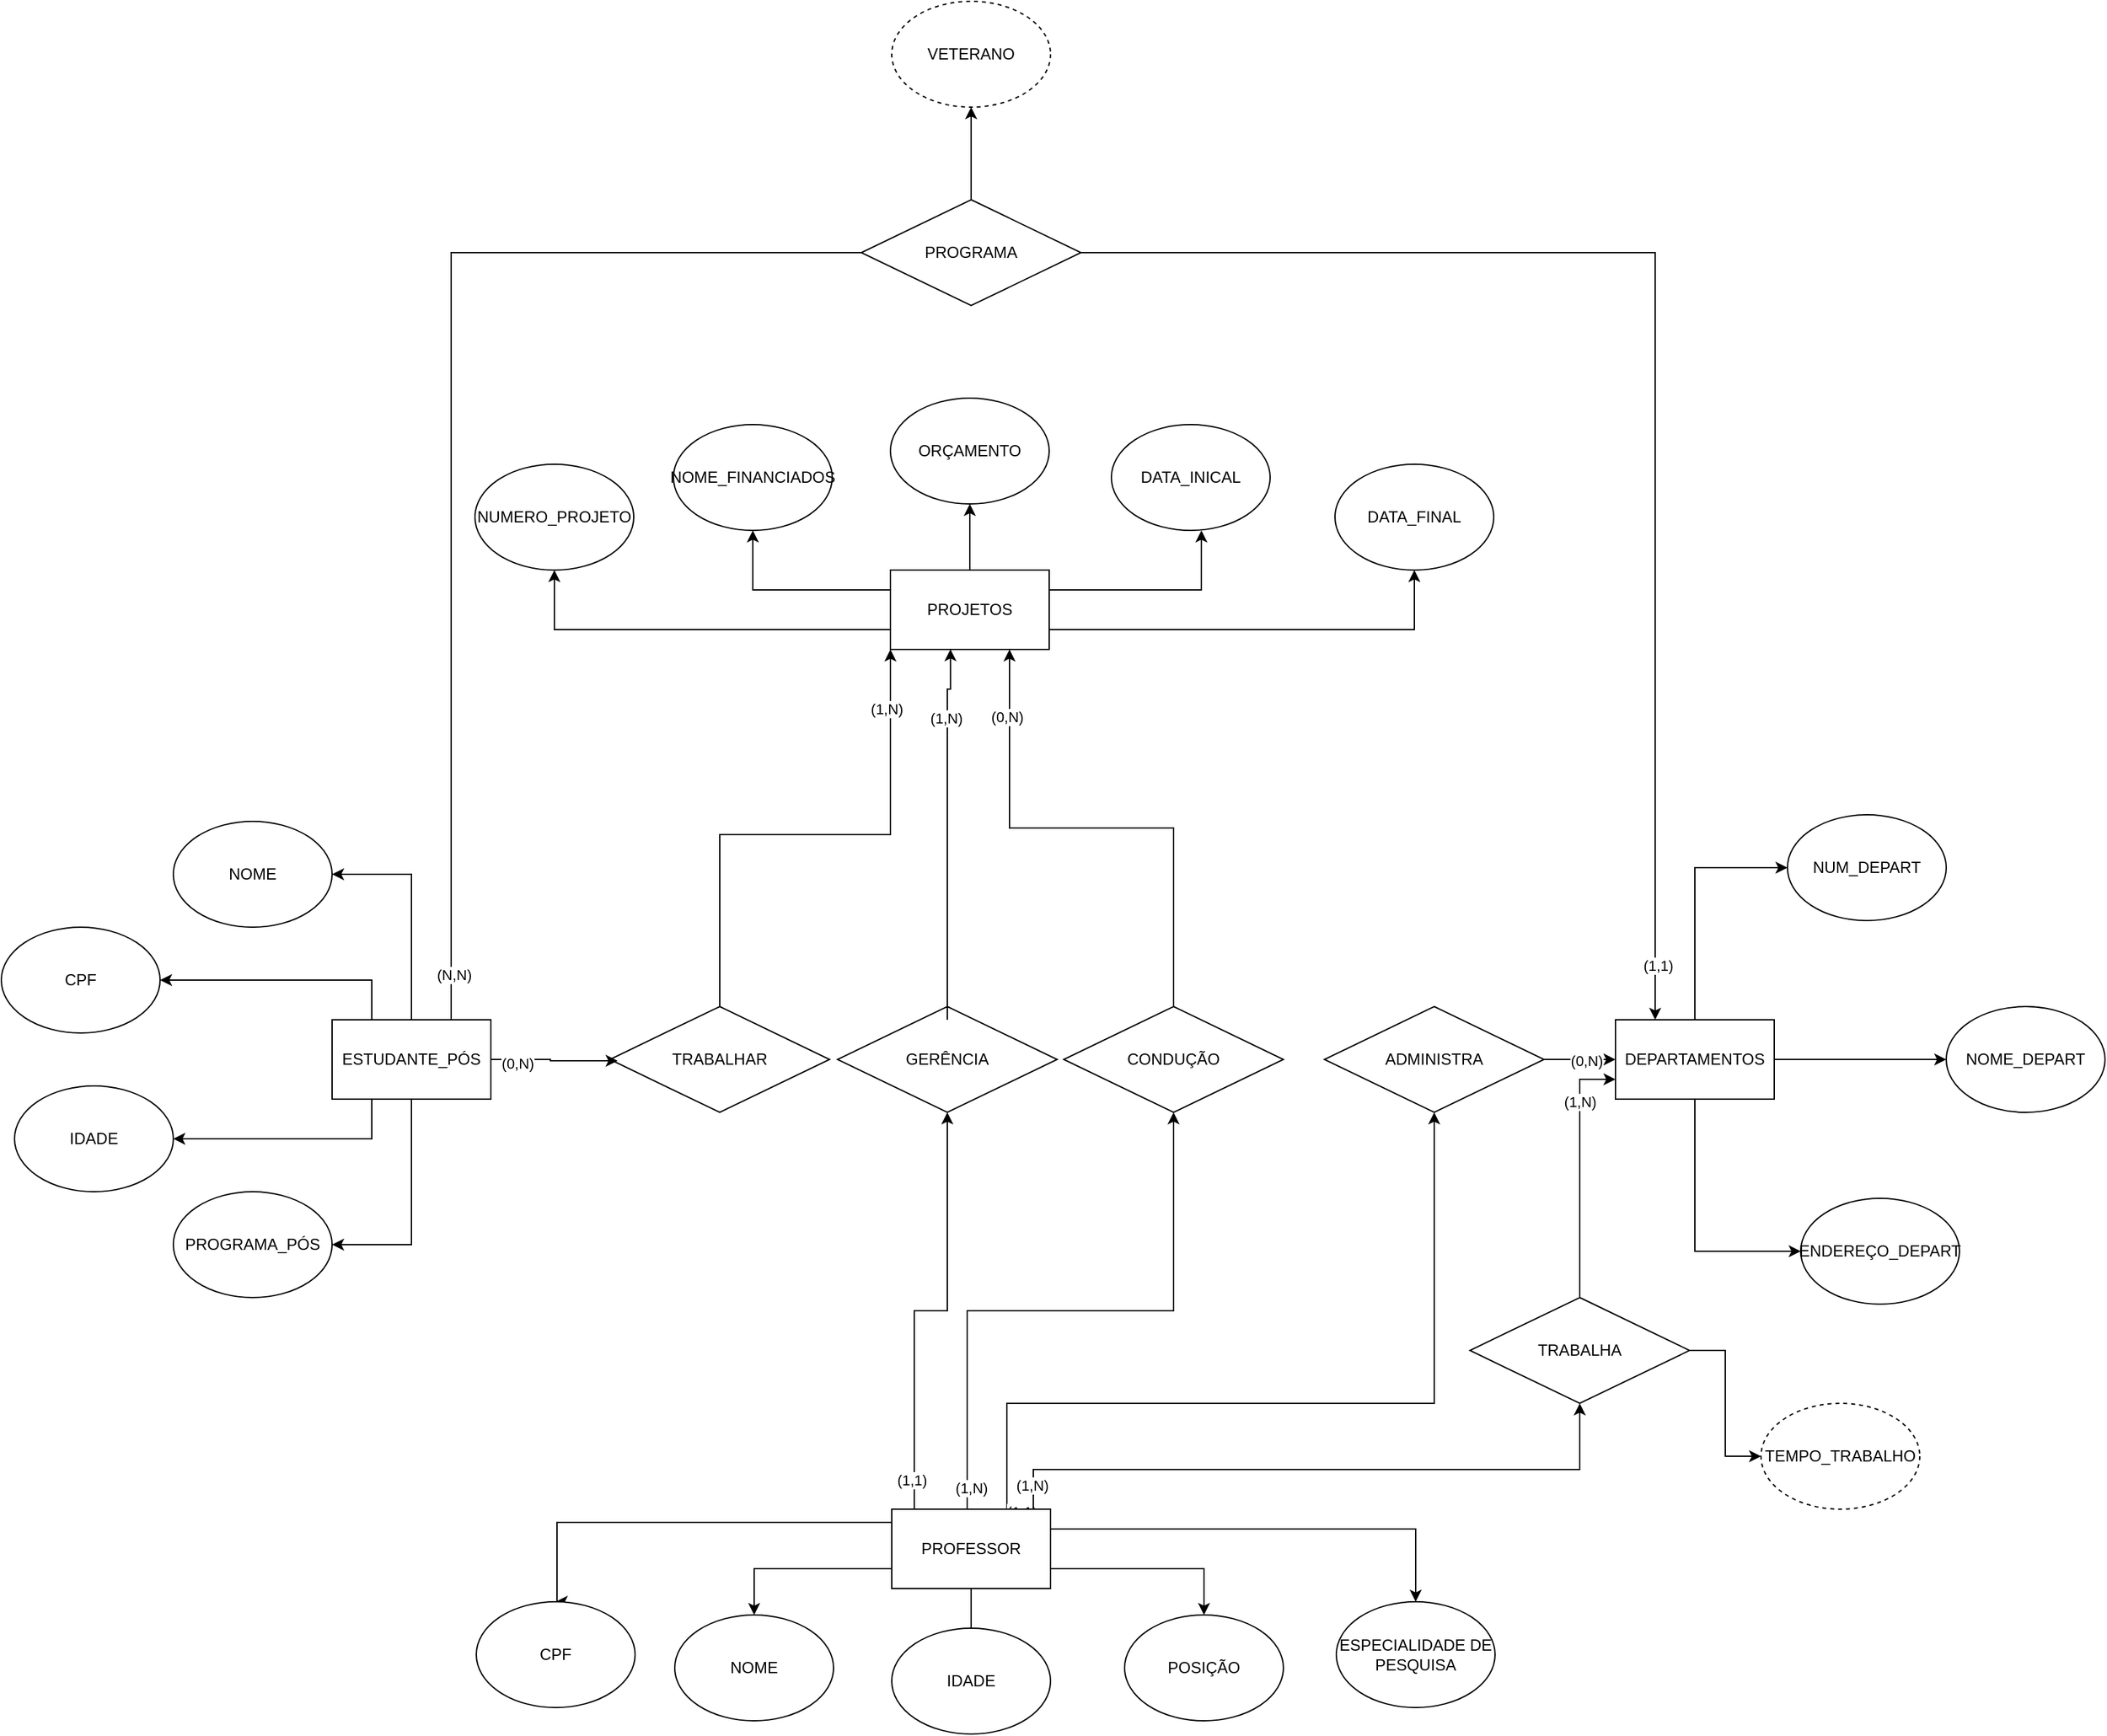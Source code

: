 <mxfile version="22.0.8" type="github">
  <diagram id="C5RBs43oDa-KdzZeNtuy" name="Page-1">
    <mxGraphModel dx="2336" dy="1984" grid="1" gridSize="10" guides="1" tooltips="1" connect="1" arrows="1" fold="1" page="1" pageScale="1" pageWidth="827" pageHeight="1169" math="0" shadow="0">
      <root>
        <mxCell id="WIyWlLk6GJQsqaUBKTNV-0" />
        <mxCell id="WIyWlLk6GJQsqaUBKTNV-1" parent="WIyWlLk6GJQsqaUBKTNV-0" />
        <mxCell id="wZlOc1_NLlanQc9pzDve-1" style="edgeStyle=orthogonalEdgeStyle;rounded=0;orthogonalLoop=1;jettySize=auto;html=1;" edge="1" parent="WIyWlLk6GJQsqaUBKTNV-1" source="wZlOc1_NLlanQc9pzDve-0">
          <mxGeometry relative="1" as="geometry">
            <mxPoint x="89" y="610" as="targetPoint" />
            <Array as="points">
              <mxPoint x="90" y="550" />
            </Array>
          </mxGeometry>
        </mxCell>
        <mxCell id="wZlOc1_NLlanQc9pzDve-5" style="edgeStyle=orthogonalEdgeStyle;rounded=0;orthogonalLoop=1;jettySize=auto;html=1;exitX=0;exitY=0.75;exitDx=0;exitDy=0;entryX=0.5;entryY=0;entryDx=0;entryDy=0;" edge="1" parent="WIyWlLk6GJQsqaUBKTNV-1" source="wZlOc1_NLlanQc9pzDve-0" target="wZlOc1_NLlanQc9pzDve-4">
          <mxGeometry relative="1" as="geometry" />
        </mxCell>
        <mxCell id="wZlOc1_NLlanQc9pzDve-7" value="" style="edgeStyle=orthogonalEdgeStyle;rounded=0;orthogonalLoop=1;jettySize=auto;html=1;" edge="1" parent="WIyWlLk6GJQsqaUBKTNV-1" source="wZlOc1_NLlanQc9pzDve-0">
          <mxGeometry relative="1" as="geometry">
            <mxPoint x="403" y="670" as="targetPoint" />
          </mxGeometry>
        </mxCell>
        <mxCell id="wZlOc1_NLlanQc9pzDve-12" style="edgeStyle=orthogonalEdgeStyle;rounded=0;orthogonalLoop=1;jettySize=auto;html=1;exitX=1;exitY=0.25;exitDx=0;exitDy=0;" edge="1" parent="WIyWlLk6GJQsqaUBKTNV-1" source="wZlOc1_NLlanQc9pzDve-0" target="wZlOc1_NLlanQc9pzDve-11">
          <mxGeometry relative="1" as="geometry" />
        </mxCell>
        <mxCell id="wZlOc1_NLlanQc9pzDve-13" style="edgeStyle=orthogonalEdgeStyle;rounded=0;orthogonalLoop=1;jettySize=auto;html=1;exitX=1;exitY=0.75;exitDx=0;exitDy=0;entryX=0.5;entryY=0;entryDx=0;entryDy=0;" edge="1" parent="WIyWlLk6GJQsqaUBKTNV-1" source="wZlOc1_NLlanQc9pzDve-0" target="wZlOc1_NLlanQc9pzDve-10">
          <mxGeometry relative="1" as="geometry" />
        </mxCell>
        <mxCell id="wZlOc1_NLlanQc9pzDve-42" style="edgeStyle=orthogonalEdgeStyle;rounded=0;orthogonalLoop=1;jettySize=auto;html=1;exitX=0.75;exitY=0;exitDx=0;exitDy=0;entryX=0.5;entryY=1;entryDx=0;entryDy=0;" edge="1" parent="WIyWlLk6GJQsqaUBKTNV-1" source="wZlOc1_NLlanQc9pzDve-0" target="wZlOc1_NLlanQc9pzDve-41">
          <mxGeometry relative="1" as="geometry">
            <Array as="points">
              <mxPoint x="400" y="540" />
              <mxPoint x="400" y="390" />
              <mxPoint x="556" y="390" />
            </Array>
          </mxGeometry>
        </mxCell>
        <mxCell id="wZlOc1_NLlanQc9pzDve-44" value="&lt;div&gt;(1,N)&lt;/div&gt;" style="edgeLabel;html=1;align=center;verticalAlign=middle;resizable=0;points=[];" vertex="1" connectable="0" parent="wZlOc1_NLlanQc9pzDve-42">
          <mxGeometry x="-0.795" y="-3" relative="1" as="geometry">
            <mxPoint y="1" as="offset" />
          </mxGeometry>
        </mxCell>
        <mxCell id="wZlOc1_NLlanQc9pzDve-95" style="edgeStyle=orthogonalEdgeStyle;rounded=0;orthogonalLoop=1;jettySize=auto;html=1;exitX=1;exitY=0;exitDx=0;exitDy=0;entryX=0.5;entryY=1;entryDx=0;entryDy=0;" edge="1" parent="WIyWlLk6GJQsqaUBKTNV-1" source="wZlOc1_NLlanQc9pzDve-0" target="wZlOc1_NLlanQc9pzDve-92">
          <mxGeometry relative="1" as="geometry">
            <Array as="points">
              <mxPoint x="430" y="540" />
              <mxPoint x="430" y="460" />
              <mxPoint x="753" y="460" />
            </Array>
          </mxGeometry>
        </mxCell>
        <mxCell id="wZlOc1_NLlanQc9pzDve-96" value="(1,1)" style="edgeLabel;html=1;align=center;verticalAlign=middle;resizable=0;points=[];" vertex="1" connectable="0" parent="wZlOc1_NLlanQc9pzDve-95">
          <mxGeometry x="-0.932" y="2" relative="1" as="geometry">
            <mxPoint as="offset" />
          </mxGeometry>
        </mxCell>
        <mxCell id="wZlOc1_NLlanQc9pzDve-100" style="edgeStyle=orthogonalEdgeStyle;rounded=0;orthogonalLoop=1;jettySize=auto;html=1;" edge="1" parent="WIyWlLk6GJQsqaUBKTNV-1" source="wZlOc1_NLlanQc9pzDve-0" target="wZlOc1_NLlanQc9pzDve-36">
          <mxGeometry relative="1" as="geometry">
            <Array as="points">
              <mxPoint x="360" y="390" />
              <mxPoint x="385" y="390" />
            </Array>
          </mxGeometry>
        </mxCell>
        <mxCell id="wZlOc1_NLlanQc9pzDve-117" value="(1,1)" style="edgeLabel;html=1;align=center;verticalAlign=middle;resizable=0;points=[];" vertex="1" connectable="0" parent="wZlOc1_NLlanQc9pzDve-100">
          <mxGeometry x="-0.865" y="2" relative="1" as="geometry">
            <mxPoint as="offset" />
          </mxGeometry>
        </mxCell>
        <mxCell id="wZlOc1_NLlanQc9pzDve-102" style="edgeStyle=orthogonalEdgeStyle;rounded=0;orthogonalLoop=1;jettySize=auto;html=1;entryX=0.5;entryY=1;entryDx=0;entryDy=0;" edge="1" parent="WIyWlLk6GJQsqaUBKTNV-1" source="wZlOc1_NLlanQc9pzDve-0" target="wZlOc1_NLlanQc9pzDve-103">
          <mxGeometry relative="1" as="geometry">
            <mxPoint x="880" y="480" as="targetPoint" />
            <Array as="points">
              <mxPoint x="450" y="510" />
              <mxPoint x="863" y="510" />
            </Array>
          </mxGeometry>
        </mxCell>
        <mxCell id="wZlOc1_NLlanQc9pzDve-105" value="(1,N)" style="edgeLabel;html=1;align=center;verticalAlign=middle;resizable=0;points=[];" vertex="1" connectable="0" parent="wZlOc1_NLlanQc9pzDve-102">
          <mxGeometry x="-0.927" y="1" relative="1" as="geometry">
            <mxPoint as="offset" />
          </mxGeometry>
        </mxCell>
        <mxCell id="wZlOc1_NLlanQc9pzDve-0" value="PROFESSOR" style="rounded=0;whiteSpace=wrap;html=1;" vertex="1" parent="WIyWlLk6GJQsqaUBKTNV-1">
          <mxGeometry x="343" y="540" width="120" height="60" as="geometry" />
        </mxCell>
        <mxCell id="wZlOc1_NLlanQc9pzDve-2" value="CPF" style="ellipse;whiteSpace=wrap;html=1;" vertex="1" parent="WIyWlLk6GJQsqaUBKTNV-1">
          <mxGeometry x="29" y="610" width="120" height="80" as="geometry" />
        </mxCell>
        <mxCell id="wZlOc1_NLlanQc9pzDve-4" value="&lt;div&gt;NOME&lt;/div&gt;" style="ellipse;whiteSpace=wrap;html=1;" vertex="1" parent="WIyWlLk6GJQsqaUBKTNV-1">
          <mxGeometry x="179" y="620" width="120" height="80" as="geometry" />
        </mxCell>
        <mxCell id="wZlOc1_NLlanQc9pzDve-8" value="IDADE" style="ellipse;whiteSpace=wrap;html=1;" vertex="1" parent="WIyWlLk6GJQsqaUBKTNV-1">
          <mxGeometry x="343" y="630" width="120" height="80" as="geometry" />
        </mxCell>
        <mxCell id="wZlOc1_NLlanQc9pzDve-10" value="POSIÇÃO" style="ellipse;whiteSpace=wrap;html=1;" vertex="1" parent="WIyWlLk6GJQsqaUBKTNV-1">
          <mxGeometry x="519" y="620" width="120" height="80" as="geometry" />
        </mxCell>
        <mxCell id="wZlOc1_NLlanQc9pzDve-11" value="ESPECIALIDADE DE PESQUISA" style="ellipse;whiteSpace=wrap;html=1;" vertex="1" parent="WIyWlLk6GJQsqaUBKTNV-1">
          <mxGeometry x="679" y="610" width="120" height="80" as="geometry" />
        </mxCell>
        <mxCell id="wZlOc1_NLlanQc9pzDve-21" style="edgeStyle=orthogonalEdgeStyle;rounded=0;orthogonalLoop=1;jettySize=auto;html=1;exitX=1;exitY=0.75;exitDx=0;exitDy=0;entryX=0.5;entryY=1;entryDx=0;entryDy=0;" edge="1" parent="WIyWlLk6GJQsqaUBKTNV-1" source="wZlOc1_NLlanQc9pzDve-14" target="wZlOc1_NLlanQc9pzDve-20">
          <mxGeometry relative="1" as="geometry" />
        </mxCell>
        <mxCell id="wZlOc1_NLlanQc9pzDve-23" style="edgeStyle=orthogonalEdgeStyle;rounded=0;orthogonalLoop=1;jettySize=auto;html=1;exitX=0.5;exitY=0;exitDx=0;exitDy=0;entryX=0.5;entryY=1;entryDx=0;entryDy=0;" edge="1" parent="WIyWlLk6GJQsqaUBKTNV-1" source="wZlOc1_NLlanQc9pzDve-14" target="wZlOc1_NLlanQc9pzDve-18">
          <mxGeometry relative="1" as="geometry" />
        </mxCell>
        <mxCell id="wZlOc1_NLlanQc9pzDve-24" style="edgeStyle=orthogonalEdgeStyle;rounded=0;orthogonalLoop=1;jettySize=auto;html=1;exitX=0;exitY=0.25;exitDx=0;exitDy=0;entryX=0.5;entryY=1;entryDx=0;entryDy=0;" edge="1" parent="WIyWlLk6GJQsqaUBKTNV-1" source="wZlOc1_NLlanQc9pzDve-14" target="wZlOc1_NLlanQc9pzDve-17">
          <mxGeometry relative="1" as="geometry" />
        </mxCell>
        <mxCell id="wZlOc1_NLlanQc9pzDve-25" style="edgeStyle=orthogonalEdgeStyle;rounded=0;orthogonalLoop=1;jettySize=auto;html=1;exitX=0;exitY=0.75;exitDx=0;exitDy=0;entryX=0.5;entryY=1;entryDx=0;entryDy=0;" edge="1" parent="WIyWlLk6GJQsqaUBKTNV-1" source="wZlOc1_NLlanQc9pzDve-14" target="wZlOc1_NLlanQc9pzDve-15">
          <mxGeometry relative="1" as="geometry" />
        </mxCell>
        <mxCell id="wZlOc1_NLlanQc9pzDve-43" style="edgeStyle=orthogonalEdgeStyle;rounded=0;orthogonalLoop=1;jettySize=auto;html=1;exitX=0.5;exitY=0;exitDx=0;exitDy=0;entryX=0.75;entryY=1;entryDx=0;entryDy=0;" edge="1" parent="WIyWlLk6GJQsqaUBKTNV-1" source="wZlOc1_NLlanQc9pzDve-41" target="wZlOc1_NLlanQc9pzDve-14">
          <mxGeometry relative="1" as="geometry" />
        </mxCell>
        <mxCell id="wZlOc1_NLlanQc9pzDve-45" value="(0,N)" style="edgeLabel;html=1;align=center;verticalAlign=middle;resizable=0;points=[];" vertex="1" connectable="0" parent="wZlOc1_NLlanQc9pzDve-43">
          <mxGeometry x="-0.746" y="2" relative="1" as="geometry">
            <mxPoint x="-124" y="-169" as="offset" />
          </mxGeometry>
        </mxCell>
        <mxCell id="wZlOc1_NLlanQc9pzDve-14" value="PROJETOS" style="rounded=0;whiteSpace=wrap;html=1;" vertex="1" parent="WIyWlLk6GJQsqaUBKTNV-1">
          <mxGeometry x="342" y="-170" width="120" height="60" as="geometry" />
        </mxCell>
        <mxCell id="wZlOc1_NLlanQc9pzDve-15" value="NUMERO_PROJETO" style="ellipse;whiteSpace=wrap;html=1;" vertex="1" parent="WIyWlLk6GJQsqaUBKTNV-1">
          <mxGeometry x="28" y="-250" width="120" height="80" as="geometry" />
        </mxCell>
        <mxCell id="wZlOc1_NLlanQc9pzDve-17" value="NOME_FINANCIADOS" style="ellipse;whiteSpace=wrap;html=1;" vertex="1" parent="WIyWlLk6GJQsqaUBKTNV-1">
          <mxGeometry x="178" y="-280" width="120" height="80" as="geometry" />
        </mxCell>
        <mxCell id="wZlOc1_NLlanQc9pzDve-18" value="ORÇAMENTO" style="ellipse;whiteSpace=wrap;html=1;" vertex="1" parent="WIyWlLk6GJQsqaUBKTNV-1">
          <mxGeometry x="342" y="-300" width="120" height="80" as="geometry" />
        </mxCell>
        <mxCell id="wZlOc1_NLlanQc9pzDve-19" value="DATA_INICAL" style="ellipse;whiteSpace=wrap;html=1;" vertex="1" parent="WIyWlLk6GJQsqaUBKTNV-1">
          <mxGeometry x="509" y="-280" width="120" height="80" as="geometry" />
        </mxCell>
        <mxCell id="wZlOc1_NLlanQc9pzDve-20" value="DATA_FINAL" style="ellipse;whiteSpace=wrap;html=1;" vertex="1" parent="WIyWlLk6GJQsqaUBKTNV-1">
          <mxGeometry x="678" y="-250" width="120" height="80" as="geometry" />
        </mxCell>
        <mxCell id="wZlOc1_NLlanQc9pzDve-22" style="edgeStyle=orthogonalEdgeStyle;rounded=0;orthogonalLoop=1;jettySize=auto;html=1;exitX=1;exitY=0.25;exitDx=0;exitDy=0;entryX=0.567;entryY=1;entryDx=0;entryDy=0;entryPerimeter=0;" edge="1" parent="WIyWlLk6GJQsqaUBKTNV-1" source="wZlOc1_NLlanQc9pzDve-14" target="wZlOc1_NLlanQc9pzDve-19">
          <mxGeometry relative="1" as="geometry" />
        </mxCell>
        <mxCell id="wZlOc1_NLlanQc9pzDve-31" style="edgeStyle=orthogonalEdgeStyle;rounded=0;orthogonalLoop=1;jettySize=auto;html=1;entryX=1;entryY=0.5;entryDx=0;entryDy=0;" edge="1" parent="WIyWlLk6GJQsqaUBKTNV-1" source="wZlOc1_NLlanQc9pzDve-26" target="wZlOc1_NLlanQc9pzDve-28">
          <mxGeometry relative="1" as="geometry" />
        </mxCell>
        <mxCell id="wZlOc1_NLlanQc9pzDve-32" style="edgeStyle=orthogonalEdgeStyle;rounded=0;orthogonalLoop=1;jettySize=auto;html=1;exitX=0.25;exitY=0;exitDx=0;exitDy=0;entryX=1;entryY=0.5;entryDx=0;entryDy=0;" edge="1" parent="WIyWlLk6GJQsqaUBKTNV-1" source="wZlOc1_NLlanQc9pzDve-26" target="wZlOc1_NLlanQc9pzDve-27">
          <mxGeometry relative="1" as="geometry" />
        </mxCell>
        <mxCell id="wZlOc1_NLlanQc9pzDve-33" style="edgeStyle=orthogonalEdgeStyle;rounded=0;orthogonalLoop=1;jettySize=auto;html=1;exitX=0.25;exitY=1;exitDx=0;exitDy=0;entryX=1;entryY=0.5;entryDx=0;entryDy=0;" edge="1" parent="WIyWlLk6GJQsqaUBKTNV-1" source="wZlOc1_NLlanQc9pzDve-26" target="wZlOc1_NLlanQc9pzDve-29">
          <mxGeometry relative="1" as="geometry" />
        </mxCell>
        <mxCell id="wZlOc1_NLlanQc9pzDve-34" style="edgeStyle=orthogonalEdgeStyle;rounded=0;orthogonalLoop=1;jettySize=auto;html=1;exitX=0.5;exitY=1;exitDx=0;exitDy=0;entryX=1;entryY=0.5;entryDx=0;entryDy=0;" edge="1" parent="WIyWlLk6GJQsqaUBKTNV-1" source="wZlOc1_NLlanQc9pzDve-26" target="wZlOc1_NLlanQc9pzDve-30">
          <mxGeometry relative="1" as="geometry" />
        </mxCell>
        <mxCell id="wZlOc1_NLlanQc9pzDve-110" style="edgeStyle=orthogonalEdgeStyle;rounded=0;orthogonalLoop=1;jettySize=auto;html=1;exitX=0.75;exitY=0;exitDx=0;exitDy=0;entryX=0.75;entryY=1;entryDx=0;entryDy=0;" edge="1" parent="WIyWlLk6GJQsqaUBKTNV-1" source="wZlOc1_NLlanQc9pzDve-26" target="wZlOc1_NLlanQc9pzDve-86">
          <mxGeometry relative="1" as="geometry">
            <mxPoint x="11" y="-420" as="targetPoint" />
            <Array as="points">
              <mxPoint x="10" y="-410" />
              <mxPoint x="920" y="-410" />
            </Array>
          </mxGeometry>
        </mxCell>
        <mxCell id="wZlOc1_NLlanQc9pzDve-118" value="(N,N)" style="edgeLabel;html=1;align=center;verticalAlign=middle;resizable=0;points=[];" vertex="1" connectable="0" parent="wZlOc1_NLlanQc9pzDve-110">
          <mxGeometry x="-0.967" y="-2" relative="1" as="geometry">
            <mxPoint as="offset" />
          </mxGeometry>
        </mxCell>
        <mxCell id="wZlOc1_NLlanQc9pzDve-119" value="(1,1)" style="edgeLabel;html=1;align=center;verticalAlign=middle;resizable=0;points=[];" vertex="1" connectable="0" parent="wZlOc1_NLlanQc9pzDve-110">
          <mxGeometry x="0.96" y="2" relative="1" as="geometry">
            <mxPoint as="offset" />
          </mxGeometry>
        </mxCell>
        <mxCell id="wZlOc1_NLlanQc9pzDve-26" value="ESTUDANTE_PÓS" style="rounded=0;whiteSpace=wrap;html=1;" vertex="1" parent="WIyWlLk6GJQsqaUBKTNV-1">
          <mxGeometry x="-80" y="170" width="120" height="60" as="geometry" />
        </mxCell>
        <mxCell id="wZlOc1_NLlanQc9pzDve-27" value="CPF" style="ellipse;whiteSpace=wrap;html=1;" vertex="1" parent="WIyWlLk6GJQsqaUBKTNV-1">
          <mxGeometry x="-330" y="100" width="120" height="80" as="geometry" />
        </mxCell>
        <mxCell id="wZlOc1_NLlanQc9pzDve-28" value="&lt;div&gt;NOME&lt;/div&gt;" style="ellipse;whiteSpace=wrap;html=1;" vertex="1" parent="WIyWlLk6GJQsqaUBKTNV-1">
          <mxGeometry x="-200" y="20" width="120" height="80" as="geometry" />
        </mxCell>
        <mxCell id="wZlOc1_NLlanQc9pzDve-29" value="IDADE" style="ellipse;whiteSpace=wrap;html=1;" vertex="1" parent="WIyWlLk6GJQsqaUBKTNV-1">
          <mxGeometry x="-320" y="220" width="120" height="80" as="geometry" />
        </mxCell>
        <mxCell id="wZlOc1_NLlanQc9pzDve-30" value="PROGRAMA_PÓS" style="ellipse;whiteSpace=wrap;html=1;" vertex="1" parent="WIyWlLk6GJQsqaUBKTNV-1">
          <mxGeometry x="-200" y="300" width="120" height="80" as="geometry" />
        </mxCell>
        <mxCell id="wZlOc1_NLlanQc9pzDve-36" value="GERÊNCIA" style="rhombus;whiteSpace=wrap;html=1;" vertex="1" parent="WIyWlLk6GJQsqaUBKTNV-1">
          <mxGeometry x="302" y="160" width="166" height="80" as="geometry" />
        </mxCell>
        <mxCell id="wZlOc1_NLlanQc9pzDve-98" style="edgeStyle=orthogonalEdgeStyle;rounded=0;orthogonalLoop=1;jettySize=auto;html=1;entryX=0.378;entryY=0.997;entryDx=0;entryDy=0;entryPerimeter=0;" edge="1" parent="WIyWlLk6GJQsqaUBKTNV-1" target="wZlOc1_NLlanQc9pzDve-14">
          <mxGeometry relative="1" as="geometry">
            <mxPoint x="385.0" y="170" as="sourcePoint" />
            <mxPoint x="387" y="-100" as="targetPoint" />
            <Array as="points">
              <mxPoint x="385" y="-80" />
              <mxPoint x="387" y="-80" />
            </Array>
          </mxGeometry>
        </mxCell>
        <mxCell id="wZlOc1_NLlanQc9pzDve-115" value="(1,N)" style="edgeLabel;html=1;align=center;verticalAlign=middle;resizable=0;points=[];" vertex="1" connectable="0" parent="wZlOc1_NLlanQc9pzDve-98">
          <mxGeometry x="0.619" y="1" relative="1" as="geometry">
            <mxPoint as="offset" />
          </mxGeometry>
        </mxCell>
        <mxCell id="wZlOc1_NLlanQc9pzDve-41" value="&lt;div&gt;CONDUÇÃO&lt;/div&gt;" style="rhombus;whiteSpace=wrap;html=1;" vertex="1" parent="WIyWlLk6GJQsqaUBKTNV-1">
          <mxGeometry x="473" y="160" width="166" height="80" as="geometry" />
        </mxCell>
        <mxCell id="wZlOc1_NLlanQc9pzDve-99" style="edgeStyle=orthogonalEdgeStyle;rounded=0;orthogonalLoop=1;jettySize=auto;html=1;entryX=0;entryY=1;entryDx=0;entryDy=0;" edge="1" parent="WIyWlLk6GJQsqaUBKTNV-1" source="wZlOc1_NLlanQc9pzDve-48" target="wZlOc1_NLlanQc9pzDve-14">
          <mxGeometry relative="1" as="geometry">
            <Array as="points">
              <mxPoint x="213" y="30" />
              <mxPoint x="342" y="30" />
            </Array>
          </mxGeometry>
        </mxCell>
        <mxCell id="wZlOc1_NLlanQc9pzDve-116" value="(1,N)" style="edgeLabel;html=1;align=center;verticalAlign=middle;resizable=0;points=[];" vertex="1" connectable="0" parent="wZlOc1_NLlanQc9pzDve-99">
          <mxGeometry x="0.775" y="3" relative="1" as="geometry">
            <mxPoint as="offset" />
          </mxGeometry>
        </mxCell>
        <mxCell id="wZlOc1_NLlanQc9pzDve-48" value="TRABALHAR" style="rhombus;whiteSpace=wrap;html=1;" vertex="1" parent="WIyWlLk6GJQsqaUBKTNV-1">
          <mxGeometry x="130" y="160" width="166" height="80" as="geometry" />
        </mxCell>
        <mxCell id="wZlOc1_NLlanQc9pzDve-51" style="edgeStyle=orthogonalEdgeStyle;rounded=0;orthogonalLoop=1;jettySize=auto;html=1;exitX=1;exitY=0.5;exitDx=0;exitDy=0;entryX=0.035;entryY=0.513;entryDx=0;entryDy=0;entryPerimeter=0;" edge="1" parent="WIyWlLk6GJQsqaUBKTNV-1" source="wZlOc1_NLlanQc9pzDve-26" target="wZlOc1_NLlanQc9pzDve-48">
          <mxGeometry relative="1" as="geometry" />
        </mxCell>
        <mxCell id="wZlOc1_NLlanQc9pzDve-52" value="(0,N)" style="edgeLabel;html=1;align=center;verticalAlign=middle;resizable=0;points=[];" vertex="1" connectable="0" parent="wZlOc1_NLlanQc9pzDve-51">
          <mxGeometry x="-0.599" y="-3" relative="1" as="geometry">
            <mxPoint as="offset" />
          </mxGeometry>
        </mxCell>
        <mxCell id="wZlOc1_NLlanQc9pzDve-82" style="edgeStyle=orthogonalEdgeStyle;rounded=0;orthogonalLoop=1;jettySize=auto;html=1;entryX=1;entryY=0.5;entryDx=0;entryDy=0;" edge="1" parent="WIyWlLk6GJQsqaUBKTNV-1" source="wZlOc1_NLlanQc9pzDve-86" target="wZlOc1_NLlanQc9pzDve-88">
          <mxGeometry relative="1" as="geometry">
            <Array as="points">
              <mxPoint x="950" y="345" />
            </Array>
          </mxGeometry>
        </mxCell>
        <mxCell id="wZlOc1_NLlanQc9pzDve-85" style="edgeStyle=orthogonalEdgeStyle;rounded=0;orthogonalLoop=1;jettySize=auto;html=1;exitX=0.5;exitY=1;exitDx=0;exitDy=0;entryX=1;entryY=0.5;entryDx=0;entryDy=0;" edge="1" parent="WIyWlLk6GJQsqaUBKTNV-1" source="wZlOc1_NLlanQc9pzDve-86" target="wZlOc1_NLlanQc9pzDve-90">
          <mxGeometry relative="1" as="geometry" />
        </mxCell>
        <mxCell id="wZlOc1_NLlanQc9pzDve-91" style="edgeStyle=orthogonalEdgeStyle;rounded=0;orthogonalLoop=1;jettySize=auto;html=1;exitX=0;exitY=0.5;exitDx=0;exitDy=0;entryX=1;entryY=0.5;entryDx=0;entryDy=0;" edge="1" parent="WIyWlLk6GJQsqaUBKTNV-1" source="wZlOc1_NLlanQc9pzDve-86" target="wZlOc1_NLlanQc9pzDve-89">
          <mxGeometry relative="1" as="geometry" />
        </mxCell>
        <mxCell id="wZlOc1_NLlanQc9pzDve-86" value="DEPARTAMENTOS" style="rounded=0;whiteSpace=wrap;html=1;direction=west;flipV=1;flipH=1;" vertex="1" parent="WIyWlLk6GJQsqaUBKTNV-1">
          <mxGeometry x="890" y="170" width="120" height="60" as="geometry" />
        </mxCell>
        <mxCell id="wZlOc1_NLlanQc9pzDve-88" value="ENDEREÇO_DEPART" style="ellipse;whiteSpace=wrap;html=1;direction=west;flipV=1;flipH=1;" vertex="1" parent="WIyWlLk6GJQsqaUBKTNV-1">
          <mxGeometry x="1030" y="305" width="120" height="80" as="geometry" />
        </mxCell>
        <mxCell id="wZlOc1_NLlanQc9pzDve-89" value="NOME_DEPART" style="ellipse;whiteSpace=wrap;html=1;direction=west;flipV=1;flipH=1;" vertex="1" parent="WIyWlLk6GJQsqaUBKTNV-1">
          <mxGeometry x="1140" y="160" width="120" height="80" as="geometry" />
        </mxCell>
        <mxCell id="wZlOc1_NLlanQc9pzDve-90" value="NUM_DEPART" style="ellipse;whiteSpace=wrap;html=1;direction=west;flipV=1;flipH=1;" vertex="1" parent="WIyWlLk6GJQsqaUBKTNV-1">
          <mxGeometry x="1020" y="15" width="120" height="80" as="geometry" />
        </mxCell>
        <mxCell id="wZlOc1_NLlanQc9pzDve-94" style="edgeStyle=orthogonalEdgeStyle;rounded=0;orthogonalLoop=1;jettySize=auto;html=1;exitX=1;exitY=0.5;exitDx=0;exitDy=0;" edge="1" parent="WIyWlLk6GJQsqaUBKTNV-1" source="wZlOc1_NLlanQc9pzDve-92" target="wZlOc1_NLlanQc9pzDve-86">
          <mxGeometry relative="1" as="geometry" />
        </mxCell>
        <mxCell id="wZlOc1_NLlanQc9pzDve-97" value="(0,N)" style="edgeLabel;html=1;align=center;verticalAlign=middle;resizable=0;points=[];" vertex="1" connectable="0" parent="wZlOc1_NLlanQc9pzDve-94">
          <mxGeometry x="0.185" y="-1" relative="1" as="geometry">
            <mxPoint as="offset" />
          </mxGeometry>
        </mxCell>
        <mxCell id="wZlOc1_NLlanQc9pzDve-92" value="ADMINISTRA" style="rhombus;whiteSpace=wrap;html=1;" vertex="1" parent="WIyWlLk6GJQsqaUBKTNV-1">
          <mxGeometry x="670" y="160" width="166" height="80" as="geometry" />
        </mxCell>
        <mxCell id="wZlOc1_NLlanQc9pzDve-104" style="edgeStyle=orthogonalEdgeStyle;rounded=0;orthogonalLoop=1;jettySize=auto;html=1;entryX=1;entryY=0.25;entryDx=0;entryDy=0;" edge="1" parent="WIyWlLk6GJQsqaUBKTNV-1" source="wZlOc1_NLlanQc9pzDve-103" target="wZlOc1_NLlanQc9pzDve-86">
          <mxGeometry relative="1" as="geometry" />
        </mxCell>
        <mxCell id="wZlOc1_NLlanQc9pzDve-106" value="(1,N)" style="edgeLabel;html=1;align=center;verticalAlign=middle;resizable=0;points=[];" vertex="1" connectable="0" parent="wZlOc1_NLlanQc9pzDve-104">
          <mxGeometry x="0.542" relative="1" as="geometry">
            <mxPoint as="offset" />
          </mxGeometry>
        </mxCell>
        <mxCell id="wZlOc1_NLlanQc9pzDve-109" style="edgeStyle=orthogonalEdgeStyle;rounded=0;orthogonalLoop=1;jettySize=auto;html=1;" edge="1" parent="WIyWlLk6GJQsqaUBKTNV-1" source="wZlOc1_NLlanQc9pzDve-103" target="wZlOc1_NLlanQc9pzDve-108">
          <mxGeometry relative="1" as="geometry" />
        </mxCell>
        <mxCell id="wZlOc1_NLlanQc9pzDve-103" value="TRABALHA" style="rhombus;whiteSpace=wrap;html=1;" vertex="1" parent="WIyWlLk6GJQsqaUBKTNV-1">
          <mxGeometry x="780" y="380" width="166" height="80" as="geometry" />
        </mxCell>
        <mxCell id="wZlOc1_NLlanQc9pzDve-108" value="TEMPO_TRABALHO" style="ellipse;whiteSpace=wrap;html=1;direction=west;flipV=1;flipH=1;dashed=1;" vertex="1" parent="WIyWlLk6GJQsqaUBKTNV-1">
          <mxGeometry x="1000" y="460" width="120" height="80" as="geometry" />
        </mxCell>
        <mxCell id="wZlOc1_NLlanQc9pzDve-114" style="edgeStyle=orthogonalEdgeStyle;rounded=0;orthogonalLoop=1;jettySize=auto;html=1;entryX=0.5;entryY=1;entryDx=0;entryDy=0;" edge="1" parent="WIyWlLk6GJQsqaUBKTNV-1" source="wZlOc1_NLlanQc9pzDve-111" target="wZlOc1_NLlanQc9pzDve-113">
          <mxGeometry relative="1" as="geometry" />
        </mxCell>
        <mxCell id="wZlOc1_NLlanQc9pzDve-111" value="PROGRAMA" style="rhombus;whiteSpace=wrap;html=1;" vertex="1" parent="WIyWlLk6GJQsqaUBKTNV-1">
          <mxGeometry x="320" y="-450" width="166" height="80" as="geometry" />
        </mxCell>
        <mxCell id="wZlOc1_NLlanQc9pzDve-113" value="VETERANO" style="ellipse;whiteSpace=wrap;html=1;dashed=1;" vertex="1" parent="WIyWlLk6GJQsqaUBKTNV-1">
          <mxGeometry x="343" y="-600" width="120" height="80" as="geometry" />
        </mxCell>
      </root>
    </mxGraphModel>
  </diagram>
</mxfile>
